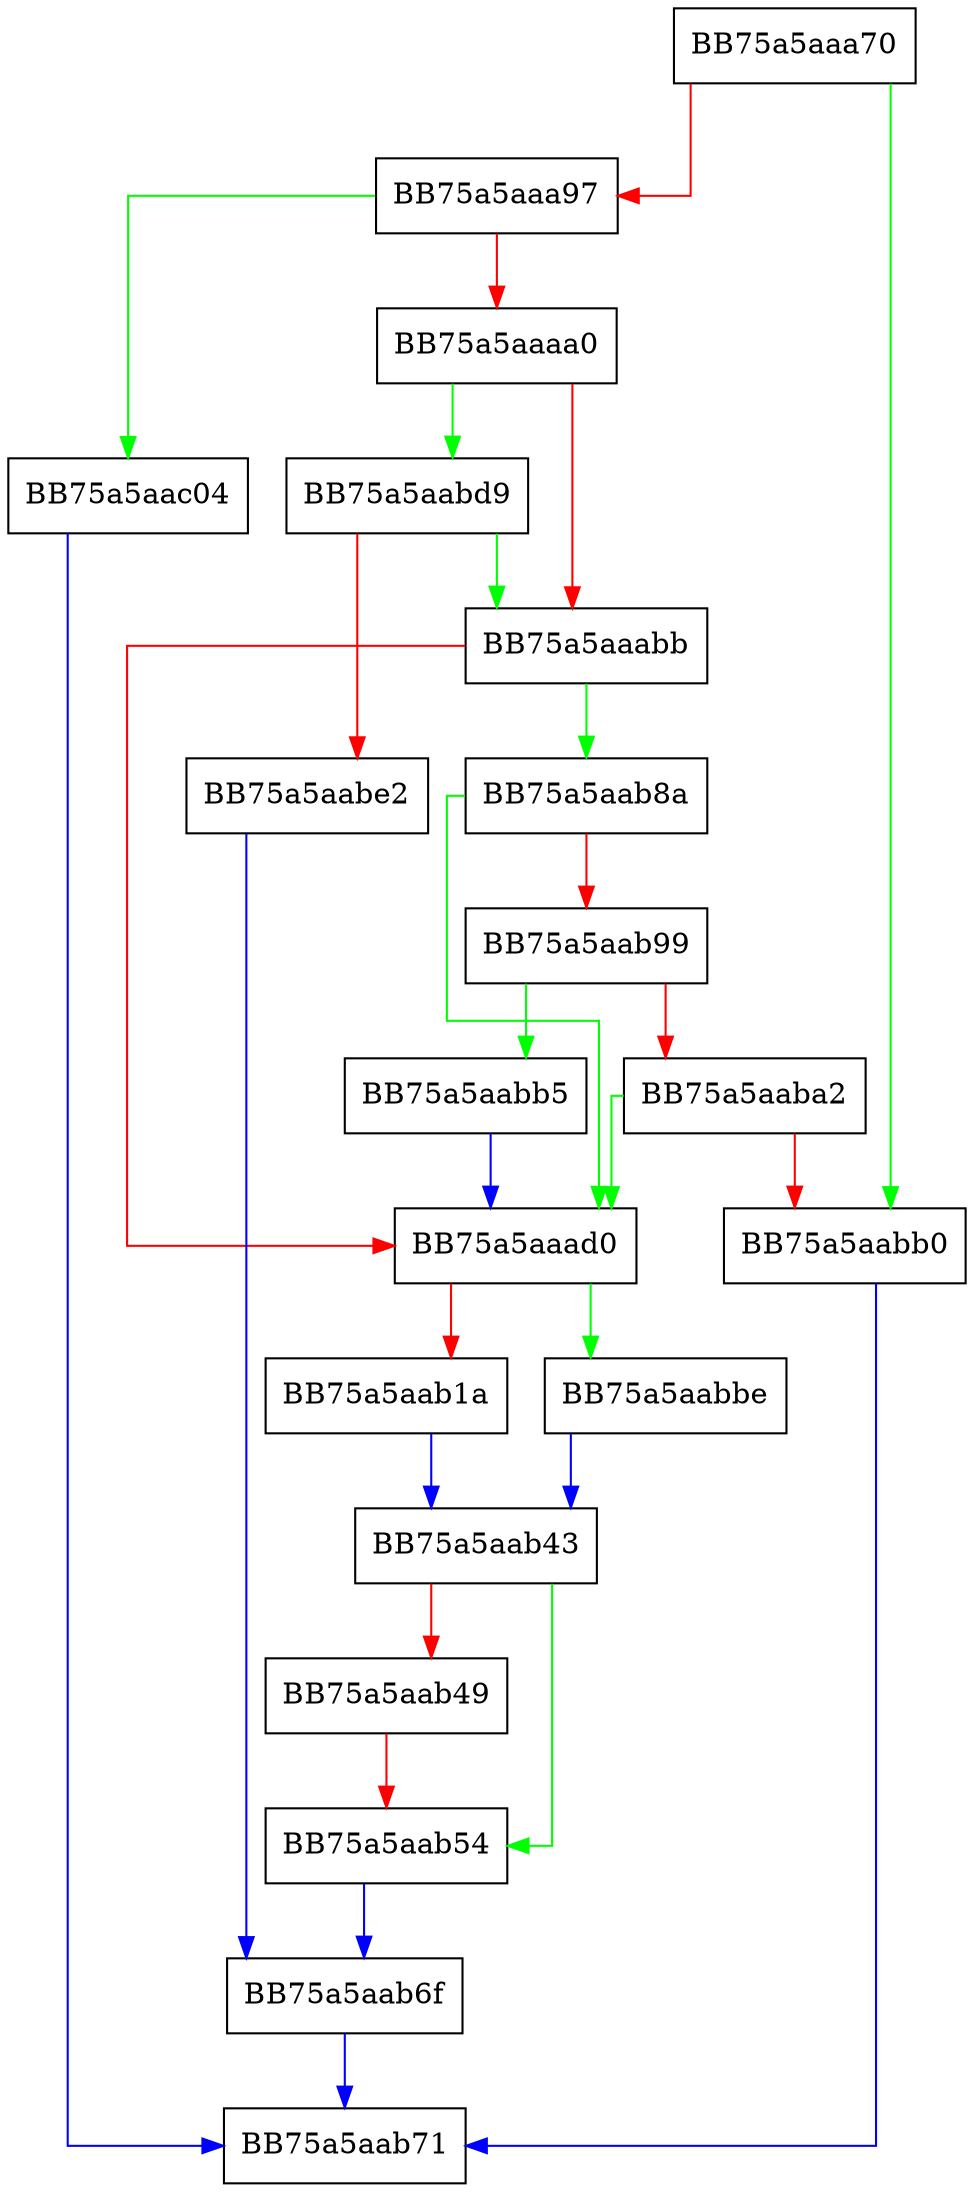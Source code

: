 digraph overflow {
  node [shape="box"];
  graph [splines=ortho];
  BB75a5aaa70 -> BB75a5aabb0 [color="green"];
  BB75a5aaa70 -> BB75a5aaa97 [color="red"];
  BB75a5aaa97 -> BB75a5aac04 [color="green"];
  BB75a5aaa97 -> BB75a5aaaa0 [color="red"];
  BB75a5aaaa0 -> BB75a5aabd9 [color="green"];
  BB75a5aaaa0 -> BB75a5aaabb [color="red"];
  BB75a5aaabb -> BB75a5aab8a [color="green"];
  BB75a5aaabb -> BB75a5aaad0 [color="red"];
  BB75a5aaad0 -> BB75a5aabbe [color="green"];
  BB75a5aaad0 -> BB75a5aab1a [color="red"];
  BB75a5aab1a -> BB75a5aab43 [color="blue"];
  BB75a5aab43 -> BB75a5aab54 [color="green"];
  BB75a5aab43 -> BB75a5aab49 [color="red"];
  BB75a5aab49 -> BB75a5aab54 [color="red"];
  BB75a5aab54 -> BB75a5aab6f [color="blue"];
  BB75a5aab6f -> BB75a5aab71 [color="blue"];
  BB75a5aab8a -> BB75a5aaad0 [color="green"];
  BB75a5aab8a -> BB75a5aab99 [color="red"];
  BB75a5aab99 -> BB75a5aabb5 [color="green"];
  BB75a5aab99 -> BB75a5aaba2 [color="red"];
  BB75a5aaba2 -> BB75a5aaad0 [color="green"];
  BB75a5aaba2 -> BB75a5aabb0 [color="red"];
  BB75a5aabb0 -> BB75a5aab71 [color="blue"];
  BB75a5aabb5 -> BB75a5aaad0 [color="blue"];
  BB75a5aabbe -> BB75a5aab43 [color="blue"];
  BB75a5aabd9 -> BB75a5aaabb [color="green"];
  BB75a5aabd9 -> BB75a5aabe2 [color="red"];
  BB75a5aabe2 -> BB75a5aab6f [color="blue"];
  BB75a5aac04 -> BB75a5aab71 [color="blue"];
}